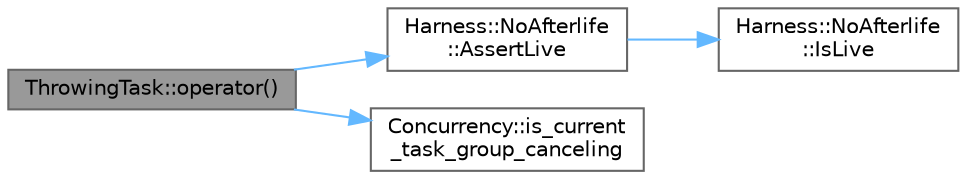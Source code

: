 digraph "ThrowingTask::operator()"
{
 // LATEX_PDF_SIZE
  bgcolor="transparent";
  edge [fontname=Helvetica,fontsize=10,labelfontname=Helvetica,labelfontsize=10];
  node [fontname=Helvetica,fontsize=10,shape=box,height=0.2,width=0.4];
  rankdir="LR";
  Node1 [id="Node000001",label="ThrowingTask::operator()",height=0.2,width=0.4,color="gray40", fillcolor="grey60", style="filled", fontcolor="black",tooltip=" "];
  Node1 -> Node2 [id="edge1_Node000001_Node000002",color="steelblue1",style="solid",tooltip=" "];
  Node2 [id="Node000002",label="Harness::NoAfterlife\l::AssertLive",height=0.2,width=0.4,color="grey40", fillcolor="white", style="filled",URL="$class_harness_1_1_no_afterlife.html#a19cd27bd7a811564fab7406295191fcd",tooltip=" "];
  Node2 -> Node3 [id="edge2_Node000002_Node000003",color="steelblue1",style="solid",tooltip=" "];
  Node3 [id="Node000003",label="Harness::NoAfterlife\l::IsLive",height=0.2,width=0.4,color="grey40", fillcolor="white", style="filled",URL="$class_harness_1_1_no_afterlife.html#abbd1668373bd0042fcb1f121b27542db",tooltip=" "];
  Node1 -> Node4 [id="edge3_Node000001_Node000004",color="steelblue1",style="solid",tooltip=" "];
  Node4 [id="Node000004",label="Concurrency::is_current\l_task_group_canceling",height=0.2,width=0.4,color="grey40", fillcolor="white", style="filled",URL="$namespace_concurrency.html#aaef1698b222ba9312ab24dcdcd98bbd8",tooltip=" "];
}
